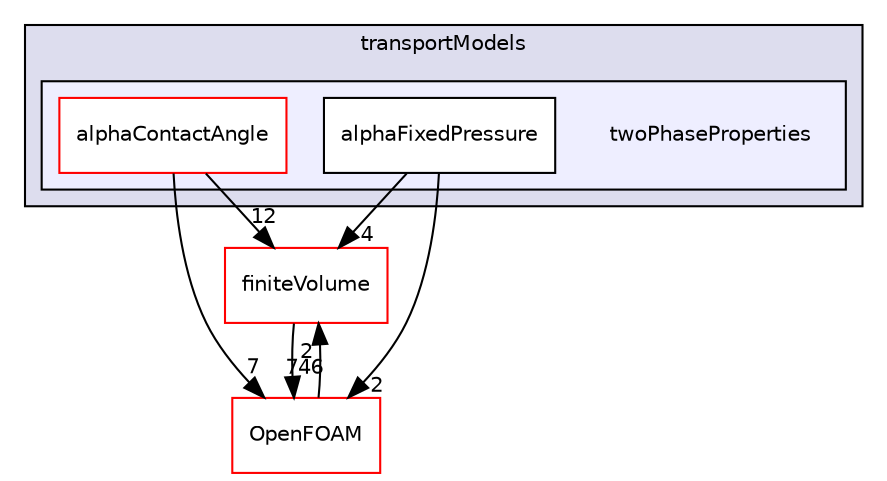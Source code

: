digraph "src/transportModels/twoPhaseProperties" {
  bgcolor=transparent;
  compound=true
  node [ fontsize="10", fontname="Helvetica"];
  edge [ labelfontsize="10", labelfontname="Helvetica"];
  subgraph clusterdir_9415e59289a6feeb24164dafa70a594f {
    graph [ bgcolor="#ddddee", pencolor="black", label="transportModels" fontname="Helvetica", fontsize="10", URL="dir_9415e59289a6feeb24164dafa70a594f.html"]
  subgraph clusterdir_3019d983b5a7602720418391e329a496 {
    graph [ bgcolor="#eeeeff", pencolor="black", label="" URL="dir_3019d983b5a7602720418391e329a496.html"];
    dir_3019d983b5a7602720418391e329a496 [shape=plaintext label="twoPhaseProperties"];
    dir_b1ba5e17089ce8977fd49ed0dea41c50 [shape=box label="alphaContactAngle" color="red" fillcolor="white" style="filled" URL="dir_b1ba5e17089ce8977fd49ed0dea41c50.html"];
    dir_5cc4425849afd5f12d0c88462d52aecd [shape=box label="alphaFixedPressure" color="black" fillcolor="white" style="filled" URL="dir_5cc4425849afd5f12d0c88462d52aecd.html"];
  }
  }
  dir_9bd15774b555cf7259a6fa18f99fe99b [shape=box label="finiteVolume" color="red" URL="dir_9bd15774b555cf7259a6fa18f99fe99b.html"];
  dir_c5473ff19b20e6ec4dfe5c310b3778a8 [shape=box label="OpenFOAM" color="red" URL="dir_c5473ff19b20e6ec4dfe5c310b3778a8.html"];
  dir_9bd15774b555cf7259a6fa18f99fe99b->dir_c5473ff19b20e6ec4dfe5c310b3778a8 [headlabel="746", labeldistance=1.5 headhref="dir_000897_001897.html"];
  dir_b1ba5e17089ce8977fd49ed0dea41c50->dir_9bd15774b555cf7259a6fa18f99fe99b [headlabel="12", labeldistance=1.5 headhref="dir_003023_000897.html"];
  dir_b1ba5e17089ce8977fd49ed0dea41c50->dir_c5473ff19b20e6ec4dfe5c310b3778a8 [headlabel="7", labeldistance=1.5 headhref="dir_003023_001897.html"];
  dir_5cc4425849afd5f12d0c88462d52aecd->dir_9bd15774b555cf7259a6fa18f99fe99b [headlabel="4", labeldistance=1.5 headhref="dir_003033_000897.html"];
  dir_5cc4425849afd5f12d0c88462d52aecd->dir_c5473ff19b20e6ec4dfe5c310b3778a8 [headlabel="2", labeldistance=1.5 headhref="dir_003033_001897.html"];
  dir_c5473ff19b20e6ec4dfe5c310b3778a8->dir_9bd15774b555cf7259a6fa18f99fe99b [headlabel="2", labeldistance=1.5 headhref="dir_001897_000897.html"];
}
